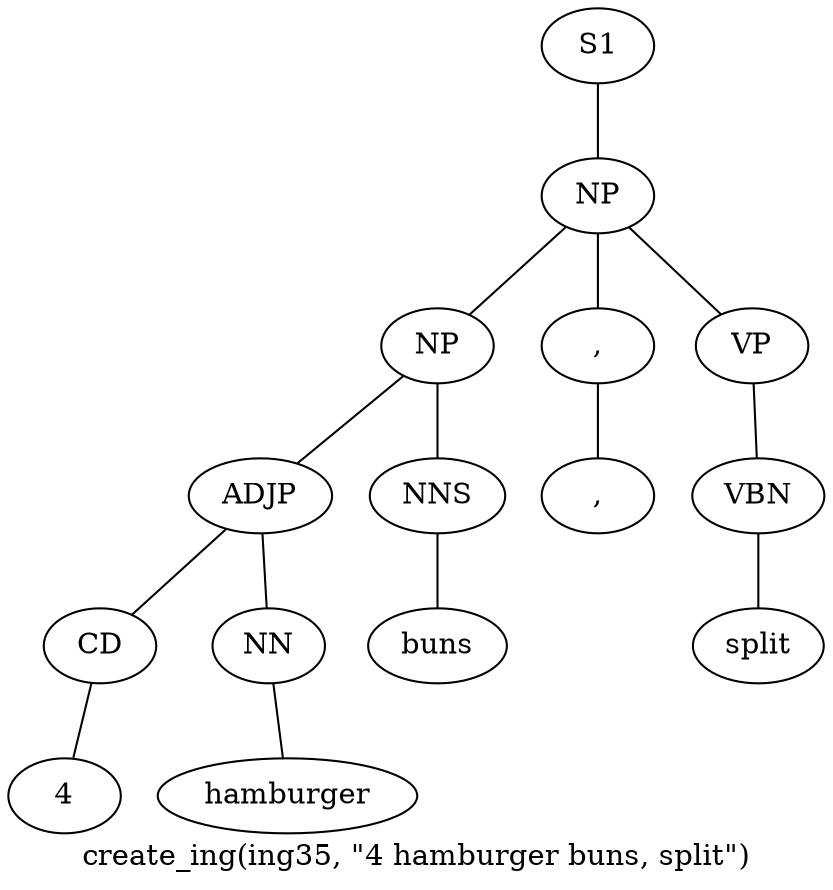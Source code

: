 graph SyntaxGraph {
	label = "create_ing(ing35, \"4 hamburger buns, split\")";
	Node0 [label="S1"];
	Node1 [label="NP"];
	Node2 [label="NP"];
	Node3 [label="ADJP"];
	Node4 [label="CD"];
	Node5 [label="4"];
	Node6 [label="NN"];
	Node7 [label="hamburger"];
	Node8 [label="NNS"];
	Node9 [label="buns"];
	Node10 [label=","];
	Node11 [label=","];
	Node12 [label="VP"];
	Node13 [label="VBN"];
	Node14 [label="split"];

	Node0 -- Node1;
	Node1 -- Node2;
	Node1 -- Node10;
	Node1 -- Node12;
	Node2 -- Node3;
	Node2 -- Node8;
	Node3 -- Node4;
	Node3 -- Node6;
	Node4 -- Node5;
	Node6 -- Node7;
	Node8 -- Node9;
	Node10 -- Node11;
	Node12 -- Node13;
	Node13 -- Node14;
}